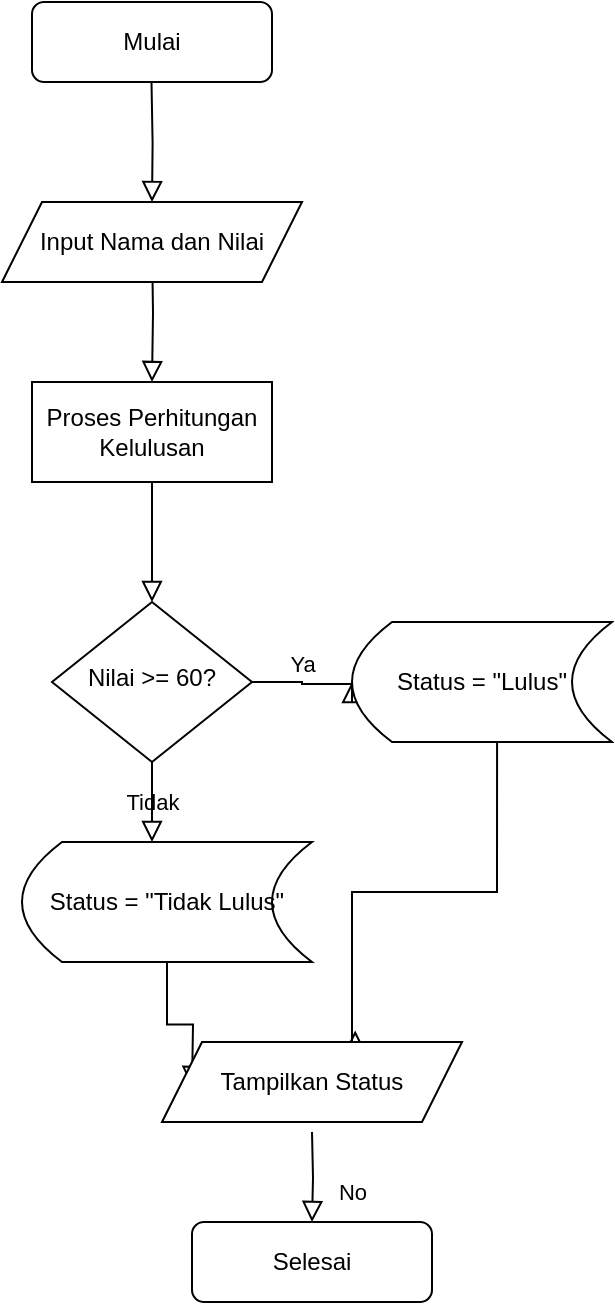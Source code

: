 <mxfile version="21.6.8" type="device">
  <diagram id="C5RBs43oDa-KdzZeNtuy" name="Page-1">
    <mxGraphModel dx="1088" dy="703" grid="1" gridSize="10" guides="1" tooltips="1" connect="1" arrows="1" fold="1" page="1" pageScale="1" pageWidth="827" pageHeight="1169" math="0" shadow="0">
      <root>
        <mxCell id="WIyWlLk6GJQsqaUBKTNV-0" />
        <mxCell id="WIyWlLk6GJQsqaUBKTNV-1" parent="WIyWlLk6GJQsqaUBKTNV-0" />
        <mxCell id="WIyWlLk6GJQsqaUBKTNV-2" value="" style="rounded=0;html=1;jettySize=auto;orthogonalLoop=1;fontSize=11;endArrow=block;endFill=0;endSize=8;strokeWidth=1;shadow=0;labelBackgroundColor=none;edgeStyle=orthogonalEdgeStyle;entryX=0.5;entryY=0;entryDx=0;entryDy=0;" parent="WIyWlLk6GJQsqaUBKTNV-1" target="f5flbHtrVa_DHkJ3eRrw-5" edge="1">
          <mxGeometry relative="1" as="geometry">
            <mxPoint x="220" y="200" as="sourcePoint" />
          </mxGeometry>
        </mxCell>
        <mxCell id="WIyWlLk6GJQsqaUBKTNV-3" value="Mulai" style="rounded=1;whiteSpace=wrap;html=1;fontSize=12;glass=0;strokeWidth=1;shadow=0;" parent="WIyWlLk6GJQsqaUBKTNV-1" vertex="1">
          <mxGeometry x="160" y="80" width="120" height="40" as="geometry" />
        </mxCell>
        <mxCell id="WIyWlLk6GJQsqaUBKTNV-4" value="Tidak" style="rounded=0;html=1;jettySize=auto;orthogonalLoop=1;fontSize=11;endArrow=block;endFill=0;endSize=8;strokeWidth=1;shadow=0;labelBackgroundColor=none;edgeStyle=orthogonalEdgeStyle;" parent="WIyWlLk6GJQsqaUBKTNV-1" source="WIyWlLk6GJQsqaUBKTNV-6" edge="1">
          <mxGeometry x="-0.013" relative="1" as="geometry">
            <mxPoint as="offset" />
            <mxPoint x="220" y="500" as="targetPoint" />
          </mxGeometry>
        </mxCell>
        <mxCell id="WIyWlLk6GJQsqaUBKTNV-5" value="Ya" style="edgeStyle=orthogonalEdgeStyle;rounded=0;html=1;jettySize=auto;orthogonalLoop=1;fontSize=11;endArrow=block;endFill=0;endSize=8;strokeWidth=1;shadow=0;labelBackgroundColor=none;" parent="WIyWlLk6GJQsqaUBKTNV-1" source="WIyWlLk6GJQsqaUBKTNV-6" edge="1">
          <mxGeometry y="10" relative="1" as="geometry">
            <mxPoint as="offset" />
            <mxPoint x="320" y="420" as="targetPoint" />
            <Array as="points">
              <mxPoint x="295" y="420" />
              <mxPoint x="295" y="421" />
              <mxPoint x="320" y="421" />
            </Array>
          </mxGeometry>
        </mxCell>
        <mxCell id="WIyWlLk6GJQsqaUBKTNV-6" value="Nilai &amp;gt;= 60?" style="rhombus;whiteSpace=wrap;html=1;shadow=0;fontFamily=Helvetica;fontSize=12;align=center;strokeWidth=1;spacing=6;spacingTop=-4;" parent="WIyWlLk6GJQsqaUBKTNV-1" vertex="1">
          <mxGeometry x="170" y="380" width="100" height="80" as="geometry" />
        </mxCell>
        <mxCell id="WIyWlLk6GJQsqaUBKTNV-8" value="No" style="rounded=0;html=1;jettySize=auto;orthogonalLoop=1;fontSize=11;endArrow=block;endFill=0;endSize=8;strokeWidth=1;shadow=0;labelBackgroundColor=none;edgeStyle=orthogonalEdgeStyle;exitX=0.5;exitY=1;exitDx=0;exitDy=0;" parent="WIyWlLk6GJQsqaUBKTNV-1" target="WIyWlLk6GJQsqaUBKTNV-11" edge="1">
          <mxGeometry x="0.333" y="20" relative="1" as="geometry">
            <mxPoint as="offset" />
            <mxPoint x="300" y="645" as="sourcePoint" />
          </mxGeometry>
        </mxCell>
        <mxCell id="WIyWlLk6GJQsqaUBKTNV-11" value="Selesai" style="rounded=1;whiteSpace=wrap;html=1;fontSize=12;glass=0;strokeWidth=1;shadow=0;" parent="WIyWlLk6GJQsqaUBKTNV-1" vertex="1">
          <mxGeometry x="240" y="690" width="120" height="40" as="geometry" />
        </mxCell>
        <mxCell id="f5flbHtrVa_DHkJ3eRrw-0" value="" style="rounded=0;html=1;jettySize=auto;orthogonalLoop=1;fontSize=11;endArrow=block;endFill=0;endSize=8;strokeWidth=1;shadow=0;labelBackgroundColor=none;edgeStyle=orthogonalEdgeStyle;entryX=0.5;entryY=0;entryDx=0;entryDy=0;" edge="1" parent="WIyWlLk6GJQsqaUBKTNV-1" target="f5flbHtrVa_DHkJ3eRrw-1">
          <mxGeometry relative="1" as="geometry">
            <mxPoint x="219.75" y="120" as="sourcePoint" />
            <mxPoint x="219.75" y="210" as="targetPoint" />
          </mxGeometry>
        </mxCell>
        <mxCell id="f5flbHtrVa_DHkJ3eRrw-1" value="Input Nama dan Nilai" style="shape=parallelogram;perimeter=parallelogramPerimeter;whiteSpace=wrap;html=1;fixedSize=1;" vertex="1" parent="WIyWlLk6GJQsqaUBKTNV-1">
          <mxGeometry x="145" y="180" width="150" height="40" as="geometry" />
        </mxCell>
        <mxCell id="f5flbHtrVa_DHkJ3eRrw-5" value="Proses Perhitungan Kelulusan" style="rounded=0;whiteSpace=wrap;html=1;" vertex="1" parent="WIyWlLk6GJQsqaUBKTNV-1">
          <mxGeometry x="160" y="270" width="120" height="50" as="geometry" />
        </mxCell>
        <mxCell id="f5flbHtrVa_DHkJ3eRrw-6" value="" style="rounded=0;html=1;jettySize=auto;orthogonalLoop=1;fontSize=11;endArrow=block;endFill=0;endSize=8;strokeWidth=1;shadow=0;labelBackgroundColor=none;edgeStyle=orthogonalEdgeStyle;exitX=0.5;exitY=1;exitDx=0;exitDy=0;entryX=0.5;entryY=0;entryDx=0;entryDy=0;" edge="1" parent="WIyWlLk6GJQsqaUBKTNV-1" source="f5flbHtrVa_DHkJ3eRrw-5" target="WIyWlLk6GJQsqaUBKTNV-6">
          <mxGeometry relative="1" as="geometry">
            <mxPoint x="230" y="210" as="sourcePoint" />
            <mxPoint x="230" y="390" as="targetPoint" />
          </mxGeometry>
        </mxCell>
        <mxCell id="f5flbHtrVa_DHkJ3eRrw-7" value="Status = &quot;Lulus&quot;" style="shape=dataStorage;whiteSpace=wrap;html=1;fixedSize=1;" vertex="1" parent="WIyWlLk6GJQsqaUBKTNV-1">
          <mxGeometry x="320" y="390" width="130" height="60" as="geometry" />
        </mxCell>
        <mxCell id="f5flbHtrVa_DHkJ3eRrw-9" value="Status = &quot;Tidak Lulus&quot;" style="shape=dataStorage;whiteSpace=wrap;html=1;fixedSize=1;" vertex="1" parent="WIyWlLk6GJQsqaUBKTNV-1">
          <mxGeometry x="155" y="500" width="145" height="60" as="geometry" />
        </mxCell>
        <mxCell id="f5flbHtrVa_DHkJ3eRrw-11" value="" style="rounded=0;html=1;jettySize=auto;orthogonalLoop=1;fontSize=11;endArrow=block;endFill=0;endSize=8;strokeWidth=1;shadow=0;labelBackgroundColor=none;edgeStyle=orthogonalEdgeStyle;exitX=0.558;exitY=1.008;exitDx=0;exitDy=0;entryX=0.644;entryY=-0.143;entryDx=0;entryDy=0;exitPerimeter=0;entryPerimeter=0;" edge="1" parent="WIyWlLk6GJQsqaUBKTNV-1" source="f5flbHtrVa_DHkJ3eRrw-7" target="f5flbHtrVa_DHkJ3eRrw-13">
          <mxGeometry relative="1" as="geometry">
            <mxPoint x="430" y="420" as="sourcePoint" />
            <mxPoint x="360" y="622.5" as="targetPoint" />
            <Array as="points">
              <mxPoint x="393" y="525" />
              <mxPoint x="320" y="525" />
              <mxPoint x="320" y="600" />
              <mxPoint x="322" y="600" />
            </Array>
          </mxGeometry>
        </mxCell>
        <mxCell id="f5flbHtrVa_DHkJ3eRrw-12" value="" style="rounded=0;html=1;jettySize=auto;orthogonalLoop=1;fontSize=11;endArrow=block;endFill=0;endSize=8;strokeWidth=1;shadow=0;labelBackgroundColor=none;edgeStyle=orthogonalEdgeStyle;exitX=0.5;exitY=1;exitDx=0;exitDy=0;entryX=0;entryY=0.5;entryDx=0;entryDy=0;" edge="1" parent="WIyWlLk6GJQsqaUBKTNV-1" source="f5flbHtrVa_DHkJ3eRrw-9">
          <mxGeometry relative="1" as="geometry">
            <mxPoint x="230" y="330" as="sourcePoint" />
            <mxPoint x="240" y="622.5" as="targetPoint" />
          </mxGeometry>
        </mxCell>
        <mxCell id="f5flbHtrVa_DHkJ3eRrw-13" value="Tampilkan Status" style="shape=parallelogram;perimeter=parallelogramPerimeter;whiteSpace=wrap;html=1;fixedSize=1;" vertex="1" parent="WIyWlLk6GJQsqaUBKTNV-1">
          <mxGeometry x="225" y="600" width="150" height="40" as="geometry" />
        </mxCell>
      </root>
    </mxGraphModel>
  </diagram>
</mxfile>
